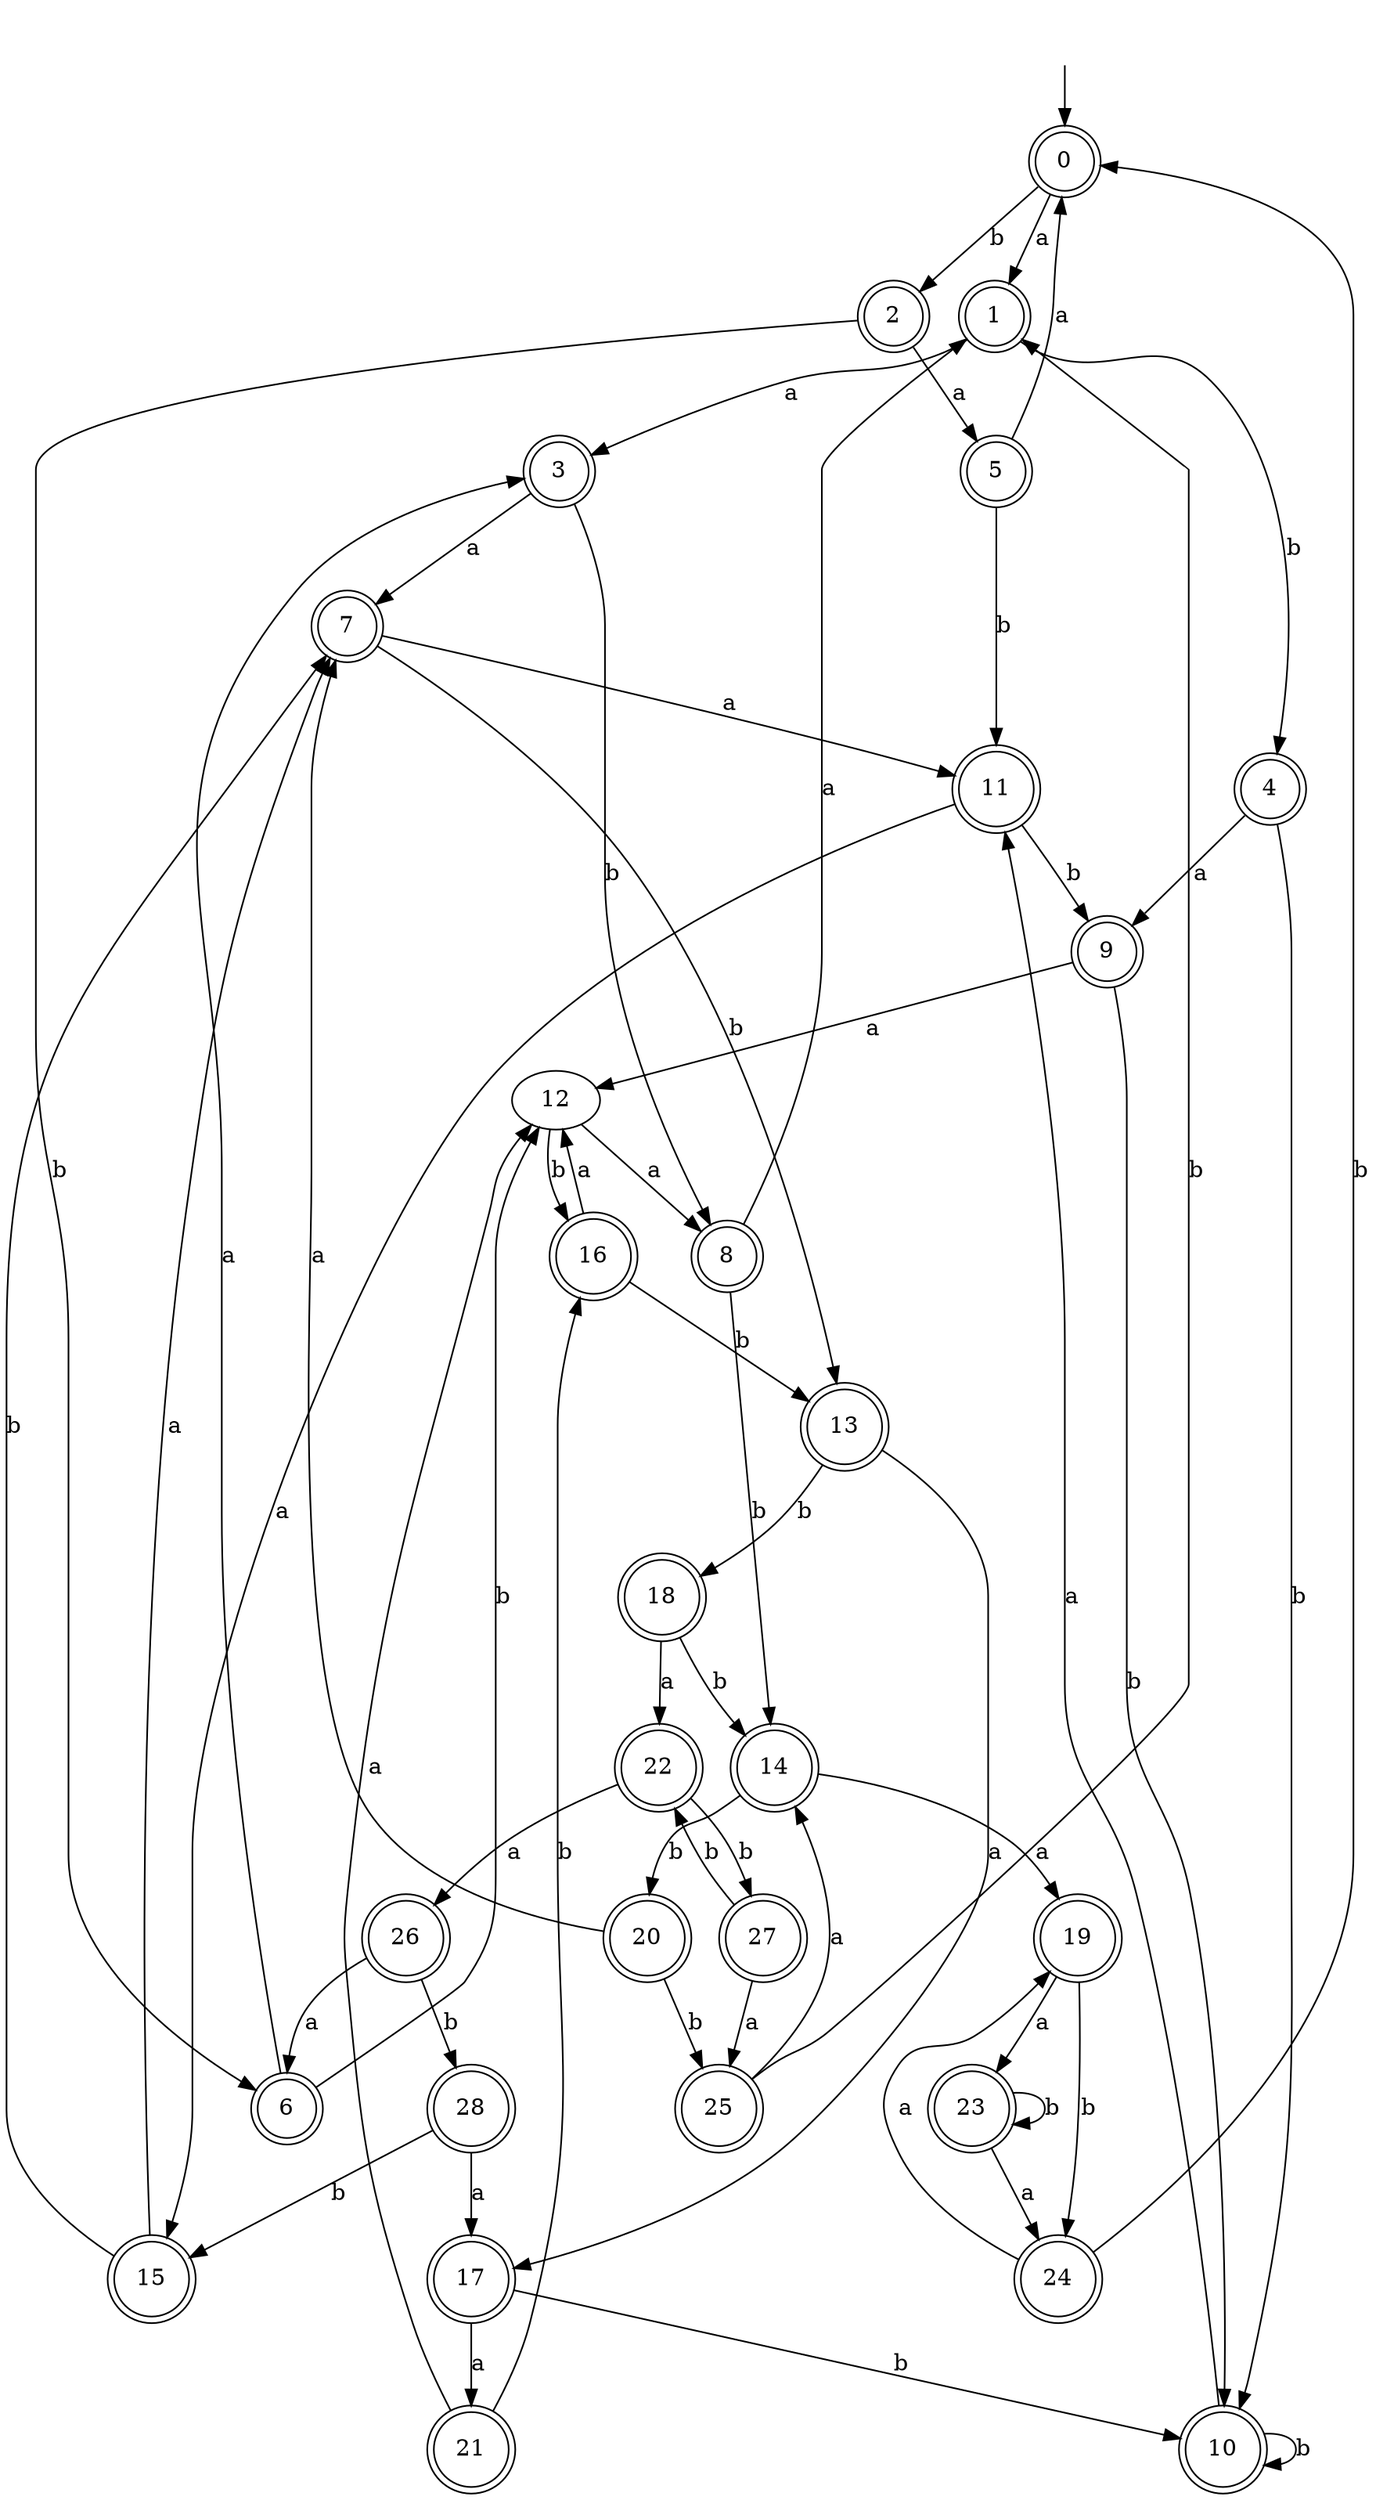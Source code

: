 digraph RandomDFA {
  __start0 [label="", shape=none];
  __start0 -> 0 [label=""];
  0 [shape=circle] [shape=doublecircle]
  0 -> 1 [label="a"]
  0 -> 2 [label="b"]
  1 [shape=doublecircle]
  1 -> 3 [label="a"]
  1 -> 4 [label="b"]
  2 [shape=doublecircle]
  2 -> 5 [label="a"]
  2 -> 6 [label="b"]
  3 [shape=doublecircle]
  3 -> 7 [label="a"]
  3 -> 8 [label="b"]
  4 [shape=doublecircle]
  4 -> 9 [label="a"]
  4 -> 10 [label="b"]
  5 [shape=doublecircle]
  5 -> 0 [label="a"]
  5 -> 11 [label="b"]
  6 [shape=doublecircle]
  6 -> 3 [label="a"]
  6 -> 12 [label="b"]
  7 [shape=doublecircle]
  7 -> 11 [label="a"]
  7 -> 13 [label="b"]
  8 [shape=doublecircle]
  8 -> 1 [label="a"]
  8 -> 14 [label="b"]
  9 [shape=doublecircle]
  9 -> 12 [label="a"]
  9 -> 10 [label="b"]
  10 [shape=doublecircle]
  10 -> 11 [label="a"]
  10 -> 10 [label="b"]
  11 [shape=doublecircle]
  11 -> 15 [label="a"]
  11 -> 9 [label="b"]
  12
  12 -> 8 [label="a"]
  12 -> 16 [label="b"]
  13 [shape=doublecircle]
  13 -> 17 [label="a"]
  13 -> 18 [label="b"]
  14 [shape=doublecircle]
  14 -> 19 [label="a"]
  14 -> 20 [label="b"]
  15 [shape=doublecircle]
  15 -> 7 [label="a"]
  15 -> 7 [label="b"]
  16 [shape=doublecircle]
  16 -> 12 [label="a"]
  16 -> 13 [label="b"]
  17 [shape=doublecircle]
  17 -> 21 [label="a"]
  17 -> 10 [label="b"]
  18 [shape=doublecircle]
  18 -> 22 [label="a"]
  18 -> 14 [label="b"]
  19 [shape=doublecircle]
  19 -> 23 [label="a"]
  19 -> 24 [label="b"]
  20 [shape=doublecircle]
  20 -> 7 [label="a"]
  20 -> 25 [label="b"]
  21 [shape=doublecircle]
  21 -> 12 [label="a"]
  21 -> 16 [label="b"]
  22 [shape=doublecircle]
  22 -> 26 [label="a"]
  22 -> 27 [label="b"]
  23 [shape=doublecircle]
  23 -> 24 [label="a"]
  23 -> 23 [label="b"]
  24 [shape=doublecircle]
  24 -> 19 [label="a"]
  24 -> 0 [label="b"]
  25 [shape=doublecircle]
  25 -> 14 [label="a"]
  25 -> 1 [label="b"]
  26 [shape=doublecircle]
  26 -> 6 [label="a"]
  26 -> 28 [label="b"]
  27 [shape=doublecircle]
  27 -> 25 [label="a"]
  27 -> 22 [label="b"]
  28 [shape=doublecircle]
  28 -> 17 [label="a"]
  28 -> 15 [label="b"]
}
